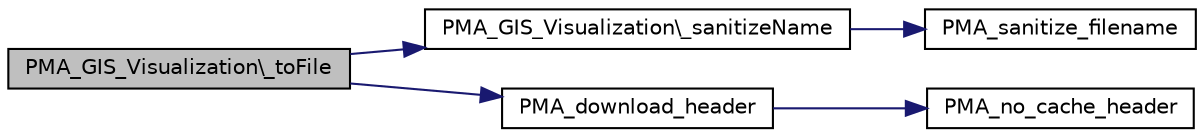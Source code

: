 digraph G
{
  edge [fontname="Helvetica",fontsize="10",labelfontname="Helvetica",labelfontsize="10"];
  node [fontname="Helvetica",fontsize="10",shape=record];
  rankdir="LR";
  Node1 [label="PMA_GIS_Visualization\\_toFile",height=0.2,width=0.4,color="black", fillcolor="grey75", style="filled" fontcolor="black"];
  Node1 -> Node2 [color="midnightblue",fontsize="10",style="solid",fontname="Helvetica"];
  Node2 [label="PMA_GIS_Visualization\\_sanitizeName",height=0.2,width=0.4,color="black", fillcolor="white", style="filled",URL="$classPMA__GIS__Visualization.html#a07717a0937c0adf4a4cb9000d134bc5e",tooltip="Sanitizes the file name."];
  Node2 -> Node3 [color="midnightblue",fontsize="10",style="solid",fontname="Helvetica"];
  Node3 [label="PMA_sanitize_filename",height=0.2,width=0.4,color="black", fillcolor="white", style="filled",URL="$sanitizing_8lib_8php.html#adec065f45afbad6ba688573ad0c492a1",tooltip="Sanitize a filename by removing anything besides A-Za-z0-9_."];
  Node1 -> Node4 [color="midnightblue",fontsize="10",style="solid",fontname="Helvetica"];
  Node4 [label="PMA_download_header",height=0.2,width=0.4,color="black", fillcolor="white", style="filled",URL="$core_8lib_8php.html#a612abe764c7270007825678523eb902a",tooltip="Sends header indicating file download."];
  Node4 -> Node5 [color="midnightblue",fontsize="10",style="solid",fontname="Helvetica"];
  Node5 [label="PMA_no_cache_header",height=0.2,width=0.4,color="black", fillcolor="white", style="filled",URL="$core_8lib_8php.html#af2d4b6f9457d5685d5e3a1c04a6e112d",tooltip="Outputs headers to prevent caching in browser (and on the way)."];
}
